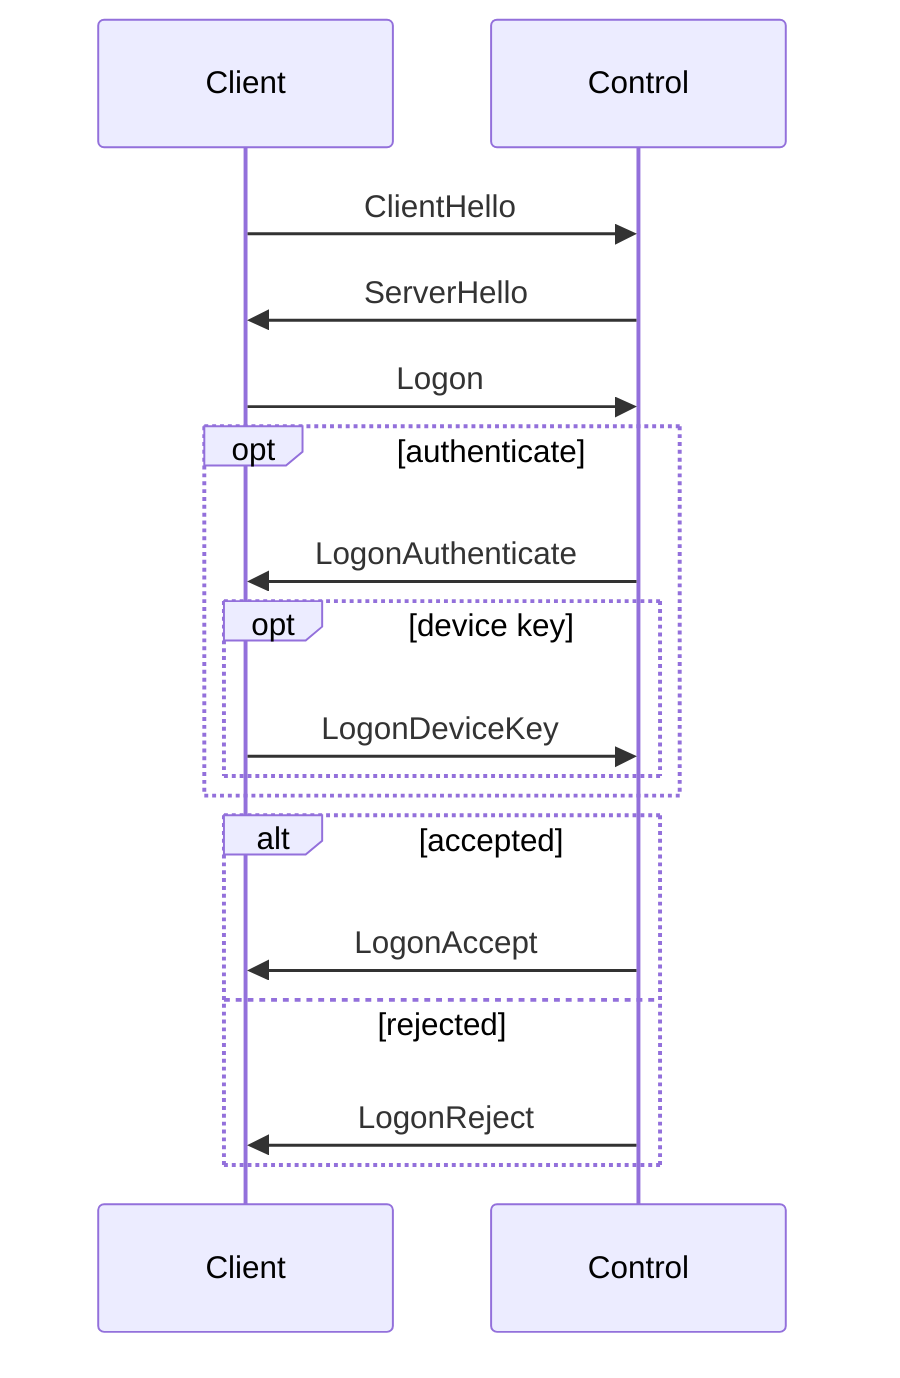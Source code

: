 sequenceDiagram
    Client ->> Control: ClientHello
    Control ->> Client: ServerHello
    Client ->> Control: Logon
    opt authenticate
        Control ->> Client: LogonAuthenticate
        opt device key
            Client ->> Control: LogonDeviceKey
        end
    end
    alt accepted
        Control ->> Client: LogonAccept
    else rejected
        Control ->> Client: LogonReject
    end